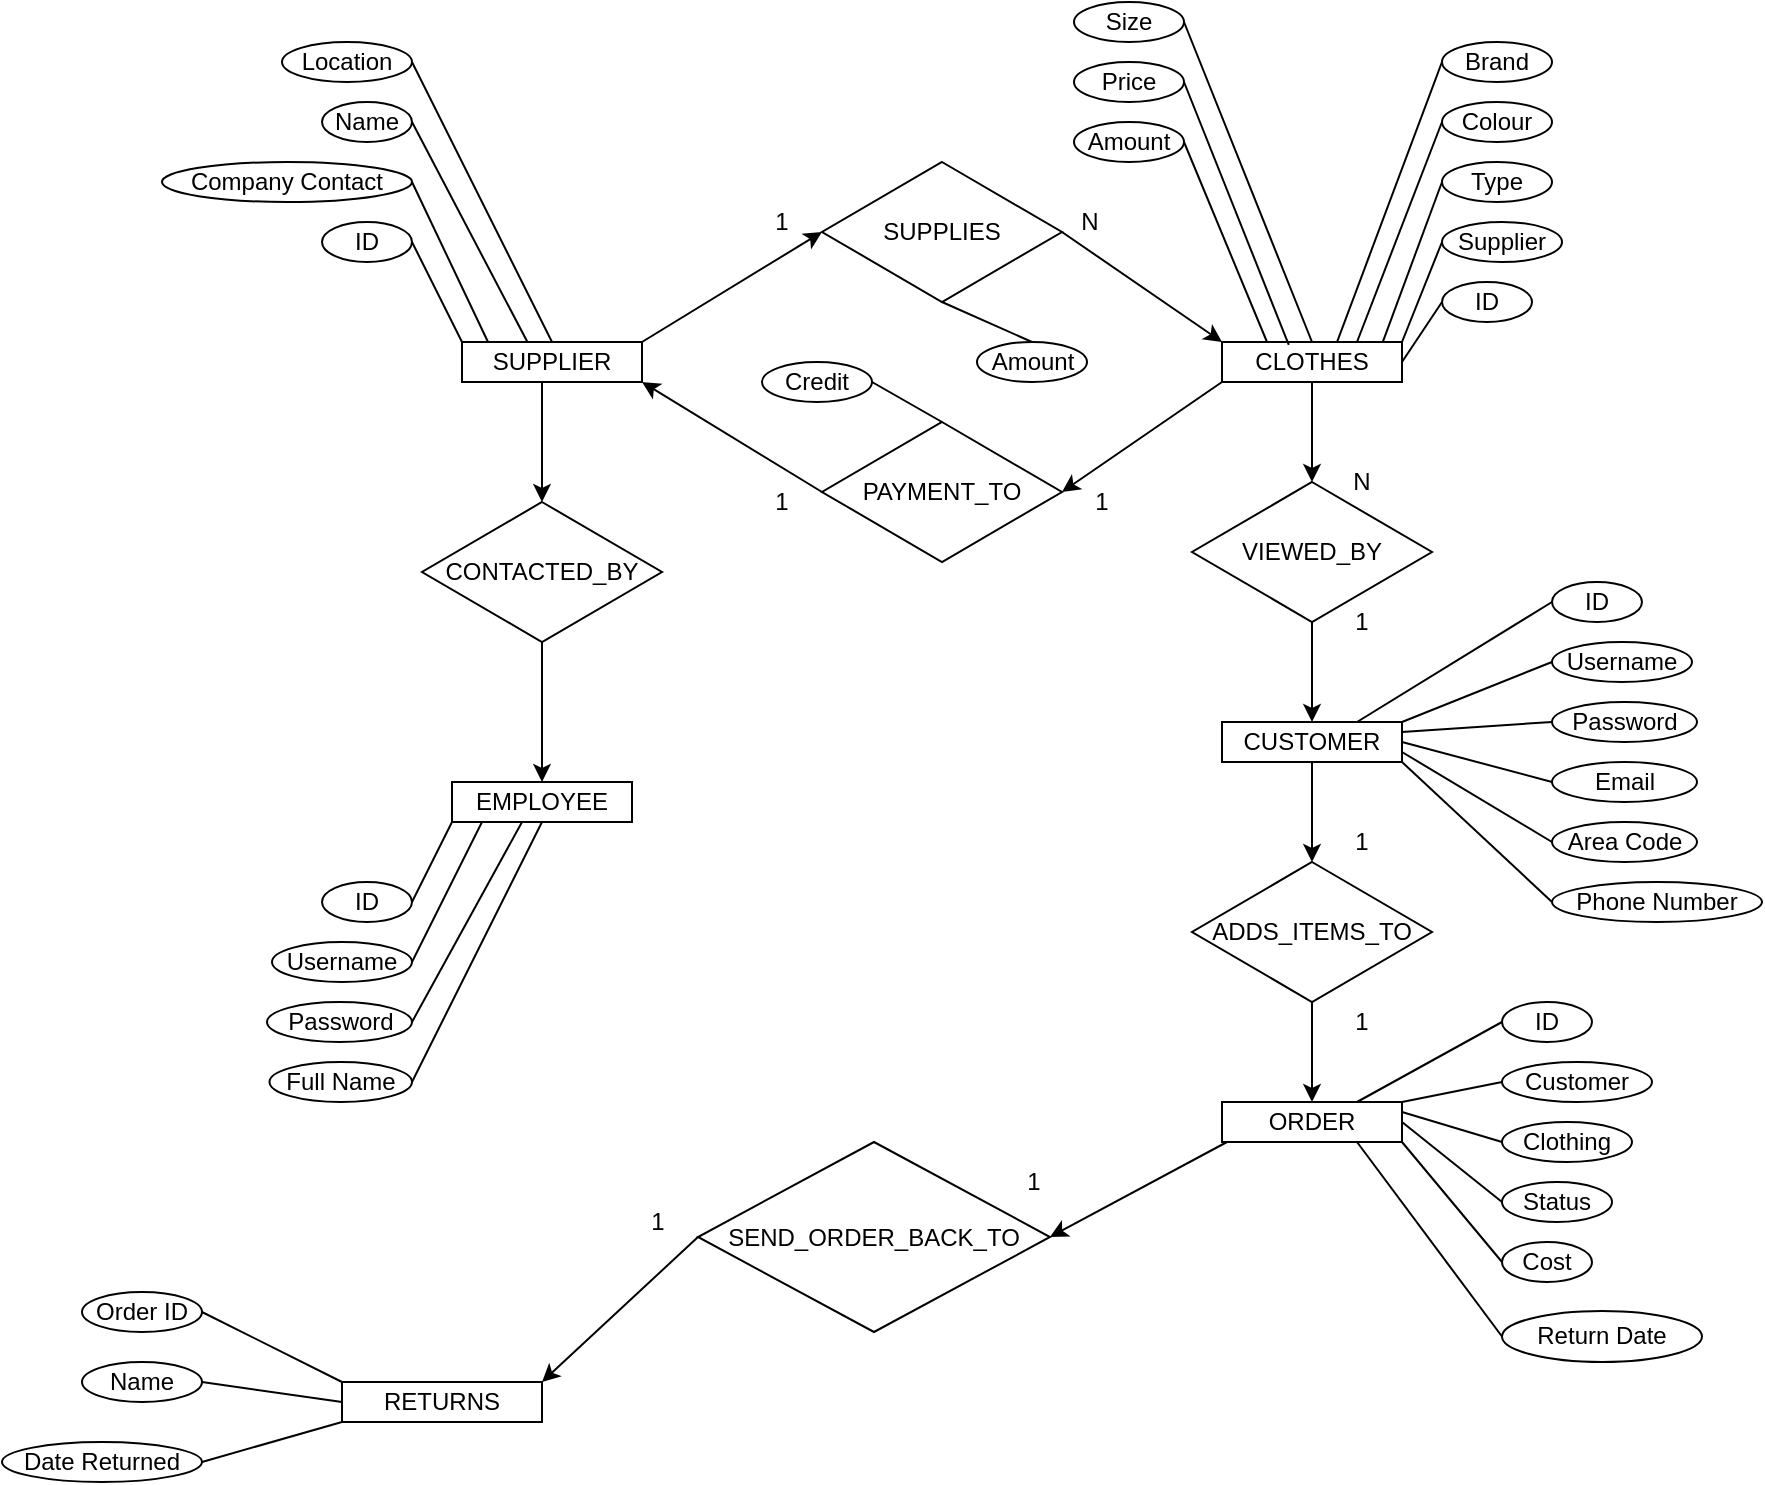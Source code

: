<mxfile version="14.4.3" type="device"><diagram id="-iYd_mh0M1YZAxOvUS-S" name="Page-1"><mxGraphModel dx="1851" dy="1761" grid="1" gridSize="10" guides="1" tooltips="1" connect="1" arrows="1" fold="1" page="1" pageScale="1" pageWidth="827" pageHeight="1169" math="0" shadow="0"><root><mxCell id="0"/><mxCell id="1" parent="0"/><mxCell id="6qy9V_EAO_yQbu2aulHG-1" value="EMPLOYEE" style="rounded=0;whiteSpace=wrap;html=1;" parent="1" vertex="1"><mxGeometry x="75" y="320" width="90" height="20" as="geometry"/></mxCell><mxCell id="6qy9V_EAO_yQbu2aulHG-13" style="edgeStyle=orthogonalEdgeStyle;rounded=0;orthogonalLoop=1;jettySize=auto;html=1;exitX=0.5;exitY=1;exitDx=0;exitDy=0;" parent="1" source="6qy9V_EAO_yQbu2aulHG-2" target="6qy9V_EAO_yQbu2aulHG-8" edge="1"><mxGeometry relative="1" as="geometry"><Array as="points"><mxPoint x="120" y="120"/></Array></mxGeometry></mxCell><mxCell id="6qy9V_EAO_yQbu2aulHG-2" value="SUPPLIER" style="rounded=0;whiteSpace=wrap;html=1;" parent="1" vertex="1"><mxGeometry x="80" y="100" width="90" height="20" as="geometry"/></mxCell><mxCell id="6qy9V_EAO_yQbu2aulHG-78" style="edgeStyle=orthogonalEdgeStyle;rounded=0;orthogonalLoop=1;jettySize=auto;html=1;exitX=0.5;exitY=1;exitDx=0;exitDy=0;entryX=0.5;entryY=0;entryDx=0;entryDy=0;" parent="1" source="6qy9V_EAO_yQbu2aulHG-3" target="6qy9V_EAO_yQbu2aulHG-60" edge="1"><mxGeometry relative="1" as="geometry"/></mxCell><mxCell id="6qy9V_EAO_yQbu2aulHG-3" value="CUSTOMER" style="rounded=0;whiteSpace=wrap;html=1;" parent="1" vertex="1"><mxGeometry x="460" y="290" width="90" height="20" as="geometry"/></mxCell><mxCell id="6qy9V_EAO_yQbu2aulHG-4" value="ORDER" style="rounded=0;whiteSpace=wrap;html=1;" parent="1" vertex="1"><mxGeometry x="460" y="480" width="90" height="20" as="geometry"/></mxCell><mxCell id="6qy9V_EAO_yQbu2aulHG-5" value="RETURNS" style="rounded=0;whiteSpace=wrap;html=1;" parent="1" vertex="1"><mxGeometry x="20" y="620" width="100" height="20" as="geometry"/></mxCell><mxCell id="6qy9V_EAO_yQbu2aulHG-58" style="edgeStyle=orthogonalEdgeStyle;rounded=0;orthogonalLoop=1;jettySize=auto;html=1;exitX=0.5;exitY=1;exitDx=0;exitDy=0;entryX=0.5;entryY=0;entryDx=0;entryDy=0;" parent="1" source="6qy9V_EAO_yQbu2aulHG-6" target="6qy9V_EAO_yQbu2aulHG-49" edge="1"><mxGeometry relative="1" as="geometry"/></mxCell><mxCell id="6qy9V_EAO_yQbu2aulHG-6" value="CLOTHES" style="rounded=0;whiteSpace=wrap;html=1;" parent="1" vertex="1"><mxGeometry x="460" y="100" width="90" height="20" as="geometry"/></mxCell><mxCell id="6qy9V_EAO_yQbu2aulHG-10" style="edgeStyle=orthogonalEdgeStyle;rounded=0;orthogonalLoop=1;jettySize=auto;html=1;exitX=0.5;exitY=1;exitDx=0;exitDy=0;entryX=0.5;entryY=0;entryDx=0;entryDy=0;" parent="1" source="6qy9V_EAO_yQbu2aulHG-8" target="6qy9V_EAO_yQbu2aulHG-1" edge="1"><mxGeometry relative="1" as="geometry"/></mxCell><mxCell id="6qy9V_EAO_yQbu2aulHG-8" value="CONTACTED_BY" style="rhombus;whiteSpace=wrap;html=1;" parent="1" vertex="1"><mxGeometry x="60" y="180" width="120" height="70" as="geometry"/></mxCell><mxCell id="6qy9V_EAO_yQbu2aulHG-14" value="ID" style="ellipse;whiteSpace=wrap;html=1;" parent="1" vertex="1"><mxGeometry x="10" y="370" width="45" height="20" as="geometry"/></mxCell><mxCell id="6qy9V_EAO_yQbu2aulHG-16" value="Username" style="ellipse;whiteSpace=wrap;html=1;" parent="1" vertex="1"><mxGeometry x="-15" y="400" width="70" height="20" as="geometry"/></mxCell><mxCell id="6qy9V_EAO_yQbu2aulHG-17" value="Password" style="ellipse;whiteSpace=wrap;html=1;" parent="1" vertex="1"><mxGeometry x="-17.5" y="430" width="72.5" height="20" as="geometry"/></mxCell><mxCell id="6qy9V_EAO_yQbu2aulHG-18" value="Full Name" style="ellipse;whiteSpace=wrap;html=1;" parent="1" vertex="1"><mxGeometry x="-16.25" y="460" width="71.25" height="20" as="geometry"/></mxCell><mxCell id="6qy9V_EAO_yQbu2aulHG-23" value="ID" style="ellipse;whiteSpace=wrap;html=1;" parent="1" vertex="1"><mxGeometry x="10" y="40" width="45" height="20" as="geometry"/></mxCell><mxCell id="6qy9V_EAO_yQbu2aulHG-24" value="Company Contact" style="ellipse;whiteSpace=wrap;html=1;" parent="1" vertex="1"><mxGeometry x="-70" y="10" width="125" height="20" as="geometry"/></mxCell><mxCell id="6qy9V_EAO_yQbu2aulHG-25" value="Name" style="ellipse;whiteSpace=wrap;html=1;" parent="1" vertex="1"><mxGeometry x="10" y="-20" width="45" height="20" as="geometry"/></mxCell><mxCell id="6qy9V_EAO_yQbu2aulHG-26" value="Location" style="ellipse;whiteSpace=wrap;html=1;" parent="1" vertex="1"><mxGeometry x="-10" y="-50" width="65" height="20" as="geometry"/></mxCell><mxCell id="6qy9V_EAO_yQbu2aulHG-31" value="SUPPLIES" style="rhombus;whiteSpace=wrap;html=1;" parent="1" vertex="1"><mxGeometry x="260" y="10" width="120" height="70" as="geometry"/></mxCell><mxCell id="6qy9V_EAO_yQbu2aulHG-33" value="" style="endArrow=classic;html=1;entryX=0;entryY=0.5;entryDx=0;entryDy=0;" parent="1" target="6qy9V_EAO_yQbu2aulHG-31" edge="1"><mxGeometry width="50" height="50" relative="1" as="geometry"><mxPoint x="170" y="100" as="sourcePoint"/><mxPoint x="220" y="50" as="targetPoint"/></mxGeometry></mxCell><mxCell id="6qy9V_EAO_yQbu2aulHG-34" value="1" style="text;html=1;strokeColor=none;fillColor=none;align=center;verticalAlign=middle;whiteSpace=wrap;rounded=0;" parent="1" vertex="1"><mxGeometry x="220" y="30" width="40" height="20" as="geometry"/></mxCell><mxCell id="6qy9V_EAO_yQbu2aulHG-35" value="N" style="text;html=1;strokeColor=none;fillColor=none;align=center;verticalAlign=middle;whiteSpace=wrap;rounded=0;" parent="1" vertex="1"><mxGeometry x="374" y="30" width="40" height="20" as="geometry"/></mxCell><mxCell id="6qy9V_EAO_yQbu2aulHG-36" value="" style="endArrow=classic;html=1;entryX=0;entryY=0;entryDx=0;entryDy=0;exitX=1;exitY=0.5;exitDx=0;exitDy=0;" parent="1" source="6qy9V_EAO_yQbu2aulHG-31" target="6qy9V_EAO_yQbu2aulHG-6" edge="1"><mxGeometry width="50" height="50" relative="1" as="geometry"><mxPoint x="370" y="95" as="sourcePoint"/><mxPoint x="444" y="80" as="targetPoint"/></mxGeometry></mxCell><mxCell id="6qy9V_EAO_yQbu2aulHG-37" value="Amount" style="ellipse;whiteSpace=wrap;html=1;" parent="1" vertex="1"><mxGeometry x="337.5" y="100" width="55" height="20" as="geometry"/></mxCell><mxCell id="6qy9V_EAO_yQbu2aulHG-38" value="" style="endArrow=none;html=1;exitX=0.5;exitY=0;exitDx=0;exitDy=0;" parent="1" source="6qy9V_EAO_yQbu2aulHG-37" edge="1"><mxGeometry width="50" height="50" relative="1" as="geometry"><mxPoint x="270" y="130" as="sourcePoint"/><mxPoint x="320" y="80" as="targetPoint"/></mxGeometry></mxCell><mxCell id="6qy9V_EAO_yQbu2aulHG-39" value="PAYMENT_TO" style="rhombus;whiteSpace=wrap;html=1;" parent="1" vertex="1"><mxGeometry x="260" y="140" width="120" height="70" as="geometry"/></mxCell><mxCell id="6qy9V_EAO_yQbu2aulHG-40" value="" style="endArrow=classic;html=1;entryX=1;entryY=0.5;entryDx=0;entryDy=0;" parent="1" target="6qy9V_EAO_yQbu2aulHG-39" edge="1"><mxGeometry width="50" height="50" relative="1" as="geometry"><mxPoint x="460" y="120" as="sourcePoint"/><mxPoint x="397.5" y="160" as="targetPoint"/></mxGeometry></mxCell><mxCell id="6qy9V_EAO_yQbu2aulHG-41" value="" style="endArrow=classic;html=1;exitX=0;exitY=0.5;exitDx=0;exitDy=0;entryX=1;entryY=1;entryDx=0;entryDy=0;" parent="1" source="6qy9V_EAO_yQbu2aulHG-39" target="6qy9V_EAO_yQbu2aulHG-2" edge="1"><mxGeometry width="50" height="50" relative="1" as="geometry"><mxPoint x="245" y="130" as="sourcePoint"/><mxPoint x="150" y="140" as="targetPoint"/></mxGeometry></mxCell><mxCell id="6qy9V_EAO_yQbu2aulHG-44" value="1" style="text;html=1;strokeColor=none;fillColor=none;align=center;verticalAlign=middle;whiteSpace=wrap;rounded=0;" parent="1" vertex="1"><mxGeometry x="380" y="170" width="40" height="20" as="geometry"/></mxCell><mxCell id="6qy9V_EAO_yQbu2aulHG-45" value="1" style="text;html=1;strokeColor=none;fillColor=none;align=center;verticalAlign=middle;whiteSpace=wrap;rounded=0;" parent="1" vertex="1"><mxGeometry x="220" y="170" width="40" height="20" as="geometry"/></mxCell><mxCell id="6qy9V_EAO_yQbu2aulHG-59" style="edgeStyle=orthogonalEdgeStyle;rounded=0;orthogonalLoop=1;jettySize=auto;html=1;exitX=0.5;exitY=1;exitDx=0;exitDy=0;entryX=0.5;entryY=0;entryDx=0;entryDy=0;" parent="1" source="6qy9V_EAO_yQbu2aulHG-49" target="6qy9V_EAO_yQbu2aulHG-3" edge="1"><mxGeometry relative="1" as="geometry"/></mxCell><mxCell id="6qy9V_EAO_yQbu2aulHG-49" value="VIEWED_BY" style="rhombus;whiteSpace=wrap;html=1;" parent="1" vertex="1"><mxGeometry x="445" y="170" width="120" height="70" as="geometry"/></mxCell><mxCell id="6qy9V_EAO_yQbu2aulHG-54" value="ID" style="ellipse;whiteSpace=wrap;html=1;" parent="1" vertex="1"><mxGeometry x="570" y="70" width="45" height="20" as="geometry"/></mxCell><mxCell id="6qy9V_EAO_yQbu2aulHG-55" value="Supplier" style="ellipse;whiteSpace=wrap;html=1;" parent="1" vertex="1"><mxGeometry x="570" y="40" width="60" height="20" as="geometry"/></mxCell><mxCell id="6qy9V_EAO_yQbu2aulHG-79" style="edgeStyle=orthogonalEdgeStyle;rounded=0;orthogonalLoop=1;jettySize=auto;html=1;exitX=0.5;exitY=1;exitDx=0;exitDy=0;entryX=0.5;entryY=0;entryDx=0;entryDy=0;" parent="1" source="6qy9V_EAO_yQbu2aulHG-60" target="6qy9V_EAO_yQbu2aulHG-4" edge="1"><mxGeometry relative="1" as="geometry"/></mxCell><mxCell id="6qy9V_EAO_yQbu2aulHG-60" value="ADDS_ITEMS_TO" style="rhombus;whiteSpace=wrap;html=1;" parent="1" vertex="1"><mxGeometry x="445" y="360" width="120" height="70" as="geometry"/></mxCell><mxCell id="6qy9V_EAO_yQbu2aulHG-62" value="Credit" style="ellipse;whiteSpace=wrap;html=1;" parent="1" vertex="1"><mxGeometry x="230" y="110" width="55" height="20" as="geometry"/></mxCell><mxCell id="6qy9V_EAO_yQbu2aulHG-63" value="" style="endArrow=none;html=1;exitX=1;exitY=0.5;exitDx=0;exitDy=0;entryX=0.5;entryY=0;entryDx=0;entryDy=0;" parent="1" source="6qy9V_EAO_yQbu2aulHG-62" target="6qy9V_EAO_yQbu2aulHG-39" edge="1"><mxGeometry width="50" height="50" relative="1" as="geometry"><mxPoint x="280" y="280" as="sourcePoint"/><mxPoint x="330" y="230" as="targetPoint"/></mxGeometry></mxCell><mxCell id="6qy9V_EAO_yQbu2aulHG-64" value="Type" style="ellipse;whiteSpace=wrap;html=1;" parent="1" vertex="1"><mxGeometry x="570" y="10" width="55" height="20" as="geometry"/></mxCell><mxCell id="6qy9V_EAO_yQbu2aulHG-65" value="Colour" style="ellipse;whiteSpace=wrap;html=1;" parent="1" vertex="1"><mxGeometry x="570" y="-20" width="55" height="20" as="geometry"/></mxCell><mxCell id="6qy9V_EAO_yQbu2aulHG-66" value="Brand" style="ellipse;whiteSpace=wrap;html=1;" parent="1" vertex="1"><mxGeometry x="570" y="-50" width="55" height="20" as="geometry"/></mxCell><mxCell id="6qy9V_EAO_yQbu2aulHG-67" value="Size" style="ellipse;whiteSpace=wrap;html=1;" parent="1" vertex="1"><mxGeometry x="386" y="-70" width="55" height="20" as="geometry"/></mxCell><mxCell id="6qy9V_EAO_yQbu2aulHG-68" value="Price" style="ellipse;whiteSpace=wrap;html=1;" parent="1" vertex="1"><mxGeometry x="386" y="-40" width="55" height="20" as="geometry"/></mxCell><mxCell id="6qy9V_EAO_yQbu2aulHG-69" value="Amount" style="ellipse;whiteSpace=wrap;html=1;" parent="1" vertex="1"><mxGeometry x="386" y="-10" width="55" height="20" as="geometry"/></mxCell><mxCell id="6qy9V_EAO_yQbu2aulHG-80" style="edgeStyle=orthogonalEdgeStyle;rounded=0;orthogonalLoop=1;jettySize=auto;html=1;exitX=0.5;exitY=1;exitDx=0;exitDy=0;" parent="1" source="6qy9V_EAO_yQbu2aulHG-5" target="6qy9V_EAO_yQbu2aulHG-5" edge="1"><mxGeometry relative="1" as="geometry"/></mxCell><mxCell id="6qy9V_EAO_yQbu2aulHG-82" value="SEND_ORDER_BACK_TO" style="rhombus;whiteSpace=wrap;html=1;" parent="1" vertex="1"><mxGeometry x="198" y="500" width="176" height="95" as="geometry"/></mxCell><mxCell id="6qy9V_EAO_yQbu2aulHG-83" value="N" style="text;html=1;strokeColor=none;fillColor=none;align=center;verticalAlign=middle;whiteSpace=wrap;rounded=0;" parent="1" vertex="1"><mxGeometry x="510" y="160" width="40" height="20" as="geometry"/></mxCell><mxCell id="6qy9V_EAO_yQbu2aulHG-85" value="1" style="text;html=1;strokeColor=none;fillColor=none;align=center;verticalAlign=middle;whiteSpace=wrap;rounded=0;" parent="1" vertex="1"><mxGeometry x="510" y="230" width="40" height="20" as="geometry"/></mxCell><mxCell id="6qy9V_EAO_yQbu2aulHG-86" value="" style="endArrow=classic;html=1;entryX=1;entryY=0.5;entryDx=0;entryDy=0;" parent="1" target="6qy9V_EAO_yQbu2aulHG-82" edge="1"><mxGeometry width="50" height="50" relative="1" as="geometry"><mxPoint x="462.5" y="500" as="sourcePoint"/><mxPoint x="392.5" y="550" as="targetPoint"/></mxGeometry></mxCell><mxCell id="6qy9V_EAO_yQbu2aulHG-87" value="" style="endArrow=classic;html=1;entryX=1;entryY=0;entryDx=0;entryDy=0;" parent="1" target="6qy9V_EAO_yQbu2aulHG-5" edge="1"><mxGeometry width="50" height="50" relative="1" as="geometry"><mxPoint x="198" y="547.5" as="sourcePoint"/><mxPoint x="109.5" y="595" as="targetPoint"/></mxGeometry></mxCell><mxCell id="6qy9V_EAO_yQbu2aulHG-88" value="ID" style="ellipse;whiteSpace=wrap;html=1;" parent="1" vertex="1"><mxGeometry x="625" y="220" width="45" height="20" as="geometry"/></mxCell><mxCell id="6qy9V_EAO_yQbu2aulHG-90" value="Username" style="ellipse;whiteSpace=wrap;html=1;" parent="1" vertex="1"><mxGeometry x="625" y="250" width="70" height="20" as="geometry"/></mxCell><mxCell id="6qy9V_EAO_yQbu2aulHG-91" value="Password" style="ellipse;whiteSpace=wrap;html=1;" parent="1" vertex="1"><mxGeometry x="625" y="280" width="72.5" height="20" as="geometry"/></mxCell><mxCell id="6qy9V_EAO_yQbu2aulHG-92" value="Email" style="ellipse;whiteSpace=wrap;html=1;" parent="1" vertex="1"><mxGeometry x="625" y="310" width="72.5" height="20" as="geometry"/></mxCell><mxCell id="6qy9V_EAO_yQbu2aulHG-93" value="Area Code" style="ellipse;whiteSpace=wrap;html=1;" parent="1" vertex="1"><mxGeometry x="625" y="340" width="72.5" height="20" as="geometry"/></mxCell><mxCell id="6qy9V_EAO_yQbu2aulHG-94" value="Phone Number" style="ellipse;whiteSpace=wrap;html=1;" parent="1" vertex="1"><mxGeometry x="625" y="370" width="105" height="20" as="geometry"/></mxCell><mxCell id="6qy9V_EAO_yQbu2aulHG-102" value="" style="endArrow=none;html=1;entryX=0;entryY=0.5;entryDx=0;entryDy=0;exitX=0.75;exitY=0;exitDx=0;exitDy=0;" parent="1" source="6qy9V_EAO_yQbu2aulHG-3" target="6qy9V_EAO_yQbu2aulHG-88" edge="1"><mxGeometry width="50" height="50" relative="1" as="geometry"><mxPoint x="400" y="340" as="sourcePoint"/><mxPoint x="450" y="290" as="targetPoint"/></mxGeometry></mxCell><mxCell id="6qy9V_EAO_yQbu2aulHG-103" value="" style="endArrow=none;html=1;entryX=0;entryY=0.5;entryDx=0;entryDy=0;exitX=1;exitY=0;exitDx=0;exitDy=0;" parent="1" source="6qy9V_EAO_yQbu2aulHG-3" target="6qy9V_EAO_yQbu2aulHG-90" edge="1"><mxGeometry width="50" height="50" relative="1" as="geometry"><mxPoint x="537.5" y="300" as="sourcePoint"/><mxPoint x="635" y="240" as="targetPoint"/></mxGeometry></mxCell><mxCell id="6qy9V_EAO_yQbu2aulHG-105" value="" style="endArrow=none;html=1;entryX=0;entryY=0.5;entryDx=0;entryDy=0;exitX=1;exitY=0.25;exitDx=0;exitDy=0;" parent="1" source="6qy9V_EAO_yQbu2aulHG-3" target="6qy9V_EAO_yQbu2aulHG-91" edge="1"><mxGeometry width="50" height="50" relative="1" as="geometry"><mxPoint x="547.5" y="310" as="sourcePoint"/><mxPoint x="645" y="250" as="targetPoint"/></mxGeometry></mxCell><mxCell id="6qy9V_EAO_yQbu2aulHG-106" value="" style="endArrow=none;html=1;entryX=0;entryY=0.5;entryDx=0;entryDy=0;exitX=1;exitY=0.5;exitDx=0;exitDy=0;" parent="1" source="6qy9V_EAO_yQbu2aulHG-3" target="6qy9V_EAO_yQbu2aulHG-92" edge="1"><mxGeometry width="50" height="50" relative="1" as="geometry"><mxPoint x="557.5" y="320" as="sourcePoint"/><mxPoint x="655" y="260" as="targetPoint"/></mxGeometry></mxCell><mxCell id="6qy9V_EAO_yQbu2aulHG-107" value="" style="endArrow=none;html=1;entryX=0;entryY=0.5;entryDx=0;entryDy=0;exitX=1;exitY=0.75;exitDx=0;exitDy=0;" parent="1" source="6qy9V_EAO_yQbu2aulHG-3" target="6qy9V_EAO_yQbu2aulHG-93" edge="1"><mxGeometry width="50" height="50" relative="1" as="geometry"><mxPoint x="567.5" y="330" as="sourcePoint"/><mxPoint x="665" y="270" as="targetPoint"/></mxGeometry></mxCell><mxCell id="6qy9V_EAO_yQbu2aulHG-108" value="" style="endArrow=none;html=1;entryX=0;entryY=0.5;entryDx=0;entryDy=0;exitX=1;exitY=1;exitDx=0;exitDy=0;" parent="1" source="6qy9V_EAO_yQbu2aulHG-3" target="6qy9V_EAO_yQbu2aulHG-94" edge="1"><mxGeometry width="50" height="50" relative="1" as="geometry"><mxPoint x="577.5" y="340" as="sourcePoint"/><mxPoint x="675" y="280" as="targetPoint"/></mxGeometry></mxCell><mxCell id="6qy9V_EAO_yQbu2aulHG-109" value="" style="endArrow=none;html=1;exitX=1;exitY=0.5;exitDx=0;exitDy=0;entryX=0;entryY=1;entryDx=0;entryDy=0;" parent="1" source="6qy9V_EAO_yQbu2aulHG-14" target="6qy9V_EAO_yQbu2aulHG-1" edge="1"><mxGeometry width="50" height="50" relative="1" as="geometry"><mxPoint x="80" y="405" as="sourcePoint"/><mxPoint x="130" y="355" as="targetPoint"/></mxGeometry></mxCell><mxCell id="6qy9V_EAO_yQbu2aulHG-110" value="" style="endArrow=none;html=1;exitX=1;exitY=0.5;exitDx=0;exitDy=0;" parent="1" source="6qy9V_EAO_yQbu2aulHG-16" edge="1"><mxGeometry width="50" height="50" relative="1" as="geometry"><mxPoint x="65" y="390" as="sourcePoint"/><mxPoint x="90" y="340" as="targetPoint"/></mxGeometry></mxCell><mxCell id="6qy9V_EAO_yQbu2aulHG-111" value="" style="endArrow=none;html=1;exitX=1;exitY=0.5;exitDx=0;exitDy=0;entryX=0.389;entryY=1;entryDx=0;entryDy=0;entryPerimeter=0;" parent="1" source="6qy9V_EAO_yQbu2aulHG-17" target="6qy9V_EAO_yQbu2aulHG-1" edge="1"><mxGeometry width="50" height="50" relative="1" as="geometry"><mxPoint x="75" y="400" as="sourcePoint"/><mxPoint x="95" y="360" as="targetPoint"/></mxGeometry></mxCell><mxCell id="6qy9V_EAO_yQbu2aulHG-112" value="" style="endArrow=none;html=1;exitX=1;exitY=0.5;exitDx=0;exitDy=0;entryX=0.5;entryY=1;entryDx=0;entryDy=0;" parent="1" source="6qy9V_EAO_yQbu2aulHG-18" target="6qy9V_EAO_yQbu2aulHG-1" edge="1"><mxGeometry width="50" height="50" relative="1" as="geometry"><mxPoint x="85" y="410" as="sourcePoint"/><mxPoint x="105" y="370" as="targetPoint"/></mxGeometry></mxCell><mxCell id="6qy9V_EAO_yQbu2aulHG-113" value="" style="endArrow=none;html=1;exitX=1;exitY=0.5;exitDx=0;exitDy=0;entryX=0;entryY=0;entryDx=0;entryDy=0;" parent="1" source="6qy9V_EAO_yQbu2aulHG-23" target="6qy9V_EAO_yQbu2aulHG-2" edge="1"><mxGeometry width="50" height="50" relative="1" as="geometry"><mxPoint x="110" y="75" as="sourcePoint"/><mxPoint x="160" y="25" as="targetPoint"/></mxGeometry></mxCell><mxCell id="6qy9V_EAO_yQbu2aulHG-114" value="" style="endArrow=none;html=1;exitX=1;exitY=0.5;exitDx=0;exitDy=0;" parent="1" source="6qy9V_EAO_yQbu2aulHG-24" edge="1"><mxGeometry width="50" height="50" relative="1" as="geometry"><mxPoint x="75" y="40" as="sourcePoint"/><mxPoint x="93" y="100" as="targetPoint"/></mxGeometry></mxCell><mxCell id="6qy9V_EAO_yQbu2aulHG-115" value="" style="endArrow=none;html=1;exitX=1;exitY=0.5;exitDx=0;exitDy=0;entryX=0.365;entryY=0.014;entryDx=0;entryDy=0;entryPerimeter=0;" parent="1" source="6qy9V_EAO_yQbu2aulHG-25" target="6qy9V_EAO_yQbu2aulHG-2" edge="1"><mxGeometry width="50" height="50" relative="1" as="geometry"><mxPoint x="75" y="5" as="sourcePoint"/><mxPoint x="113" y="85" as="targetPoint"/></mxGeometry></mxCell><mxCell id="6qy9V_EAO_yQbu2aulHG-116" value="" style="endArrow=none;html=1;exitX=1;exitY=0.5;exitDx=0;exitDy=0;entryX=0.5;entryY=0;entryDx=0;entryDy=0;" parent="1" source="6qy9V_EAO_yQbu2aulHG-26" target="6qy9V_EAO_yQbu2aulHG-2" edge="1"><mxGeometry width="50" height="50" relative="1" as="geometry"><mxPoint x="82" y="-30" as="sourcePoint"/><mxPoint x="120" y="50" as="targetPoint"/></mxGeometry></mxCell><mxCell id="6qy9V_EAO_yQbu2aulHG-118" value="" style="endArrow=none;html=1;entryX=0;entryY=0.5;entryDx=0;entryDy=0;exitX=1;exitY=0.5;exitDx=0;exitDy=0;" parent="1" source="6qy9V_EAO_yQbu2aulHG-6" target="6qy9V_EAO_yQbu2aulHG-54" edge="1"><mxGeometry width="50" height="50" relative="1" as="geometry"><mxPoint x="490" y="90" as="sourcePoint"/><mxPoint x="540" y="40" as="targetPoint"/></mxGeometry></mxCell><mxCell id="6qy9V_EAO_yQbu2aulHG-120" value="" style="endArrow=none;html=1;entryX=0;entryY=0.5;entryDx=0;entryDy=0;" parent="1" target="6qy9V_EAO_yQbu2aulHG-55" edge="1"><mxGeometry width="50" height="50" relative="1" as="geometry"><mxPoint x="550" y="100" as="sourcePoint"/><mxPoint x="580" y="90" as="targetPoint"/></mxGeometry></mxCell><mxCell id="6qy9V_EAO_yQbu2aulHG-121" value="" style="endArrow=none;html=1;entryX=0;entryY=0.5;entryDx=0;entryDy=0;exitX=0.892;exitY=0.014;exitDx=0;exitDy=0;exitPerimeter=0;" parent="1" source="6qy9V_EAO_yQbu2aulHG-6" target="6qy9V_EAO_yQbu2aulHG-64" edge="1"><mxGeometry width="50" height="50" relative="1" as="geometry"><mxPoint x="570" y="130" as="sourcePoint"/><mxPoint x="590" y="100" as="targetPoint"/></mxGeometry></mxCell><mxCell id="6qy9V_EAO_yQbu2aulHG-122" value="" style="endArrow=none;html=1;entryX=0;entryY=0.5;entryDx=0;entryDy=0;exitX=0.75;exitY=0;exitDx=0;exitDy=0;" parent="1" source="6qy9V_EAO_yQbu2aulHG-6" target="6qy9V_EAO_yQbu2aulHG-65" edge="1"><mxGeometry width="50" height="50" relative="1" as="geometry"><mxPoint x="580" y="140" as="sourcePoint"/><mxPoint x="600" y="110" as="targetPoint"/></mxGeometry></mxCell><mxCell id="6qy9V_EAO_yQbu2aulHG-123" value="" style="endArrow=none;html=1;entryX=0;entryY=0.5;entryDx=0;entryDy=0;exitX=0.638;exitY=0.014;exitDx=0;exitDy=0;exitPerimeter=0;" parent="1" source="6qy9V_EAO_yQbu2aulHG-6" target="6qy9V_EAO_yQbu2aulHG-66" edge="1"><mxGeometry width="50" height="50" relative="1" as="geometry"><mxPoint x="590" y="150" as="sourcePoint"/><mxPoint x="610" y="120" as="targetPoint"/></mxGeometry></mxCell><mxCell id="6qy9V_EAO_yQbu2aulHG-124" value="" style="endArrow=none;html=1;entryX=1;entryY=0.5;entryDx=0;entryDy=0;exitX=0.5;exitY=0;exitDx=0;exitDy=0;" parent="1" source="6qy9V_EAO_yQbu2aulHG-6" target="6qy9V_EAO_yQbu2aulHG-67" edge="1"><mxGeometry width="50" height="50" relative="1" as="geometry"><mxPoint x="600" y="160" as="sourcePoint"/><mxPoint x="620" y="130" as="targetPoint"/></mxGeometry></mxCell><mxCell id="6qy9V_EAO_yQbu2aulHG-125" value="" style="endArrow=none;html=1;entryX=1;entryY=0.5;entryDx=0;entryDy=0;exitX=0.371;exitY=0.071;exitDx=0;exitDy=0;exitPerimeter=0;" parent="1" source="6qy9V_EAO_yQbu2aulHG-6" target="6qy9V_EAO_yQbu2aulHG-68" edge="1"><mxGeometry width="50" height="50" relative="1" as="geometry"><mxPoint x="610" y="170" as="sourcePoint"/><mxPoint x="630" y="140" as="targetPoint"/></mxGeometry></mxCell><mxCell id="6qy9V_EAO_yQbu2aulHG-126" value="" style="endArrow=none;html=1;entryX=1;entryY=0.5;entryDx=0;entryDy=0;exitX=0.25;exitY=0;exitDx=0;exitDy=0;" parent="1" source="6qy9V_EAO_yQbu2aulHG-6" target="6qy9V_EAO_yQbu2aulHG-69" edge="1"><mxGeometry width="50" height="50" relative="1" as="geometry"><mxPoint x="620" y="180" as="sourcePoint"/><mxPoint x="640" y="150" as="targetPoint"/></mxGeometry></mxCell><mxCell id="6qy9V_EAO_yQbu2aulHG-127" value="ID" style="ellipse;whiteSpace=wrap;html=1;" parent="1" vertex="1"><mxGeometry x="600" y="430" width="45" height="20" as="geometry"/></mxCell><mxCell id="6qy9V_EAO_yQbu2aulHG-130" value="Customer" style="ellipse;whiteSpace=wrap;html=1;" parent="1" vertex="1"><mxGeometry x="600" y="460" width="75" height="20" as="geometry"/></mxCell><mxCell id="6qy9V_EAO_yQbu2aulHG-131" value="Clothing" style="ellipse;whiteSpace=wrap;html=1;" parent="1" vertex="1"><mxGeometry x="600" y="490" width="65" height="20" as="geometry"/></mxCell><mxCell id="6qy9V_EAO_yQbu2aulHG-132" value="Status" style="ellipse;whiteSpace=wrap;html=1;" parent="1" vertex="1"><mxGeometry x="600" y="520" width="55" height="20" as="geometry"/></mxCell><mxCell id="6qy9V_EAO_yQbu2aulHG-133" value="Cost" style="ellipse;whiteSpace=wrap;html=1;" parent="1" vertex="1"><mxGeometry x="600" y="550" width="45" height="20" as="geometry"/></mxCell><mxCell id="6qy9V_EAO_yQbu2aulHG-135" value="Return Date" style="ellipse;whiteSpace=wrap;html=1;" parent="1" vertex="1"><mxGeometry x="600" y="584.5" width="100" height="25.5" as="geometry"/></mxCell><mxCell id="6qy9V_EAO_yQbu2aulHG-137" value="" style="endArrow=none;html=1;entryX=0;entryY=0.5;entryDx=0;entryDy=0;exitX=0.75;exitY=0;exitDx=0;exitDy=0;" parent="1" source="6qy9V_EAO_yQbu2aulHG-4" target="6qy9V_EAO_yQbu2aulHG-127" edge="1"><mxGeometry width="50" height="50" relative="1" as="geometry"><mxPoint x="400" y="330" as="sourcePoint"/><mxPoint x="450" y="280" as="targetPoint"/></mxGeometry></mxCell><mxCell id="6qy9V_EAO_yQbu2aulHG-138" value="" style="endArrow=none;html=1;entryX=0;entryY=0.5;entryDx=0;entryDy=0;exitX=1;exitY=0;exitDx=0;exitDy=0;" parent="1" source="6qy9V_EAO_yQbu2aulHG-4" target="6qy9V_EAO_yQbu2aulHG-130" edge="1"><mxGeometry width="50" height="50" relative="1" as="geometry"><mxPoint x="537.5" y="490" as="sourcePoint"/><mxPoint x="610.0" y="450" as="targetPoint"/></mxGeometry></mxCell><mxCell id="6qy9V_EAO_yQbu2aulHG-139" value="" style="endArrow=none;html=1;entryX=0;entryY=0.5;entryDx=0;entryDy=0;exitX=1;exitY=0.25;exitDx=0;exitDy=0;" parent="1" source="6qy9V_EAO_yQbu2aulHG-4" target="6qy9V_EAO_yQbu2aulHG-131" edge="1"><mxGeometry width="50" height="50" relative="1" as="geometry"><mxPoint x="547.5" y="500" as="sourcePoint"/><mxPoint x="620.0" y="460" as="targetPoint"/></mxGeometry></mxCell><mxCell id="6qy9V_EAO_yQbu2aulHG-140" value="" style="endArrow=none;html=1;entryX=0;entryY=0.5;entryDx=0;entryDy=0;exitX=1;exitY=0.5;exitDx=0;exitDy=0;" parent="1" source="6qy9V_EAO_yQbu2aulHG-4" target="6qy9V_EAO_yQbu2aulHG-132" edge="1"><mxGeometry width="50" height="50" relative="1" as="geometry"><mxPoint x="557.5" y="510" as="sourcePoint"/><mxPoint x="630.0" y="470" as="targetPoint"/></mxGeometry></mxCell><mxCell id="6qy9V_EAO_yQbu2aulHG-142" value="" style="endArrow=none;html=1;entryX=0;entryY=0.5;entryDx=0;entryDy=0;exitX=1;exitY=1;exitDx=0;exitDy=0;" parent="1" source="6qy9V_EAO_yQbu2aulHG-4" target="6qy9V_EAO_yQbu2aulHG-133" edge="1"><mxGeometry width="50" height="50" relative="1" as="geometry"><mxPoint x="567.5" y="520" as="sourcePoint"/><mxPoint x="640.0" y="480" as="targetPoint"/></mxGeometry></mxCell><mxCell id="6qy9V_EAO_yQbu2aulHG-143" value="" style="endArrow=none;html=1;entryX=0;entryY=0.5;entryDx=0;entryDy=0;exitX=0.75;exitY=1;exitDx=0;exitDy=0;" parent="1" source="6qy9V_EAO_yQbu2aulHG-4" target="6qy9V_EAO_yQbu2aulHG-135" edge="1"><mxGeometry width="50" height="50" relative="1" as="geometry"><mxPoint x="577.5" y="530" as="sourcePoint"/><mxPoint x="650.0" y="490" as="targetPoint"/></mxGeometry></mxCell><mxCell id="6qy9V_EAO_yQbu2aulHG-144" value="Order ID" style="ellipse;whiteSpace=wrap;html=1;" parent="1" vertex="1"><mxGeometry x="-110" y="575" width="60" height="20" as="geometry"/></mxCell><mxCell id="6qy9V_EAO_yQbu2aulHG-145" value="Name" style="ellipse;whiteSpace=wrap;html=1;" parent="1" vertex="1"><mxGeometry x="-110" y="610" width="60" height="20" as="geometry"/></mxCell><mxCell id="6qy9V_EAO_yQbu2aulHG-146" value="Date Returned" style="ellipse;whiteSpace=wrap;html=1;" parent="1" vertex="1"><mxGeometry x="-150" y="650" width="100" height="20" as="geometry"/></mxCell><mxCell id="6qy9V_EAO_yQbu2aulHG-147" value="" style="endArrow=none;html=1;exitX=1;exitY=0.5;exitDx=0;exitDy=0;entryX=0;entryY=0;entryDx=0;entryDy=0;" parent="1" source="6qy9V_EAO_yQbu2aulHG-144" target="6qy9V_EAO_yQbu2aulHG-5" edge="1"><mxGeometry width="50" height="50" relative="1" as="geometry"><mxPoint x="400" y="320" as="sourcePoint"/><mxPoint x="450" y="270" as="targetPoint"/></mxGeometry></mxCell><mxCell id="6qy9V_EAO_yQbu2aulHG-148" value="" style="endArrow=none;html=1;exitX=1;exitY=0.5;exitDx=0;exitDy=0;entryX=0;entryY=0.5;entryDx=0;entryDy=0;" parent="1" source="6qy9V_EAO_yQbu2aulHG-145" target="6qy9V_EAO_yQbu2aulHG-5" edge="1"><mxGeometry width="50" height="50" relative="1" as="geometry"><mxPoint x="-40" y="595" as="sourcePoint"/><mxPoint x="-10" y="650" as="targetPoint"/></mxGeometry></mxCell><mxCell id="6qy9V_EAO_yQbu2aulHG-149" value="" style="endArrow=none;html=1;exitX=1;exitY=0.5;exitDx=0;exitDy=0;" parent="1" source="6qy9V_EAO_yQbu2aulHG-146" edge="1"><mxGeometry width="50" height="50" relative="1" as="geometry"><mxPoint x="-30" y="605" as="sourcePoint"/><mxPoint x="20" y="640" as="targetPoint"/></mxGeometry></mxCell><mxCell id="6qy9V_EAO_yQbu2aulHG-150" value="1" style="text;html=1;strokeColor=none;fillColor=none;align=center;verticalAlign=middle;whiteSpace=wrap;rounded=0;" parent="1" vertex="1"><mxGeometry x="510" y="340" width="40" height="20" as="geometry"/></mxCell><mxCell id="6qy9V_EAO_yQbu2aulHG-151" value="1" style="text;html=1;strokeColor=none;fillColor=none;align=center;verticalAlign=middle;whiteSpace=wrap;rounded=0;" parent="1" vertex="1"><mxGeometry x="510" y="430" width="40" height="20" as="geometry"/></mxCell><mxCell id="6qy9V_EAO_yQbu2aulHG-152" value="1" style="text;html=1;strokeColor=none;fillColor=none;align=center;verticalAlign=middle;whiteSpace=wrap;rounded=0;" parent="1" vertex="1"><mxGeometry x="346" y="510" width="40" height="20" as="geometry"/></mxCell><mxCell id="6qy9V_EAO_yQbu2aulHG-153" value="1" style="text;html=1;strokeColor=none;fillColor=none;align=center;verticalAlign=middle;whiteSpace=wrap;rounded=0;" parent="1" vertex="1"><mxGeometry x="158" y="530" width="40" height="20" as="geometry"/></mxCell></root></mxGraphModel></diagram></mxfile>